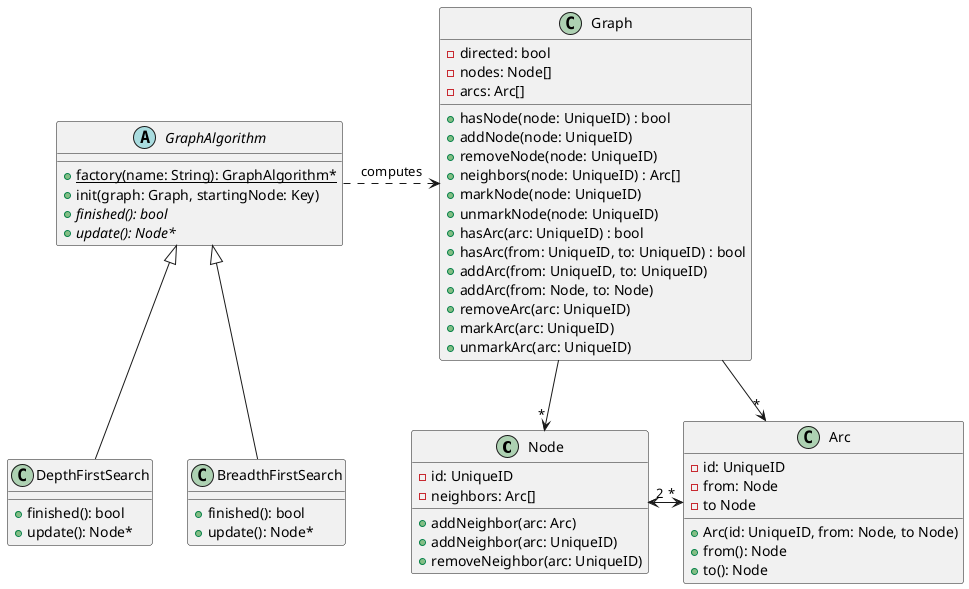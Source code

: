 @startuml

class Node {
-id: UniqueID
-neighbors: Arc[]
+addNeighbor(arc: Arc)
+addNeighbor(arc: UniqueID)
+removeNeighbor(arc: UniqueID)
}

class Arc {
-id: UniqueID
-from: Node
-to Node
+Arc(id: UniqueID, from: Node, to Node)
+from(): Node
+to(): Node
}

Node "2" <-> "*" Arc

class Graph {
-directed: bool
-nodes: Node[]
-arcs: Arc[]
+hasNode(node: UniqueID) : bool
+addNode(node: UniqueID)
+removeNode(node: UniqueID)
+neighbors(node: UniqueID) : Arc[]
+markNode(node: UniqueID)
+unmarkNode(node: UniqueID)
+hasArc(arc: UniqueID) : bool
+hasArc(from: UniqueID, to: UniqueID) : bool
+addArc(from: UniqueID, to: UniqueID)
+addArc(from: Node, to: Node)
+removeArc(arc: UniqueID)
+markArc(arc: UniqueID)
+unmarkArc(arc: UniqueID)
}

Graph --> "*" Arc
Graph --> "*" Node

abstract class GraphAlgorithm {
+{static} factory(name: String): GraphAlgorithm*
+init(graph: Graph, startingNode: Key)
+{abstract} finished(): bool
+{abstract} update(): Node*
}

class DepthFirstSearch {
+finished(): bool
+update(): Node*
}

class BreadthFirstSearch {
+finished(): bool
+update(): Node*
}

GraphAlgorithm .> Graph : computes
GraphAlgorithm <|-- DepthFirstSearch
GraphAlgorithm <|-- BreadthFirstSearch

@enduml
